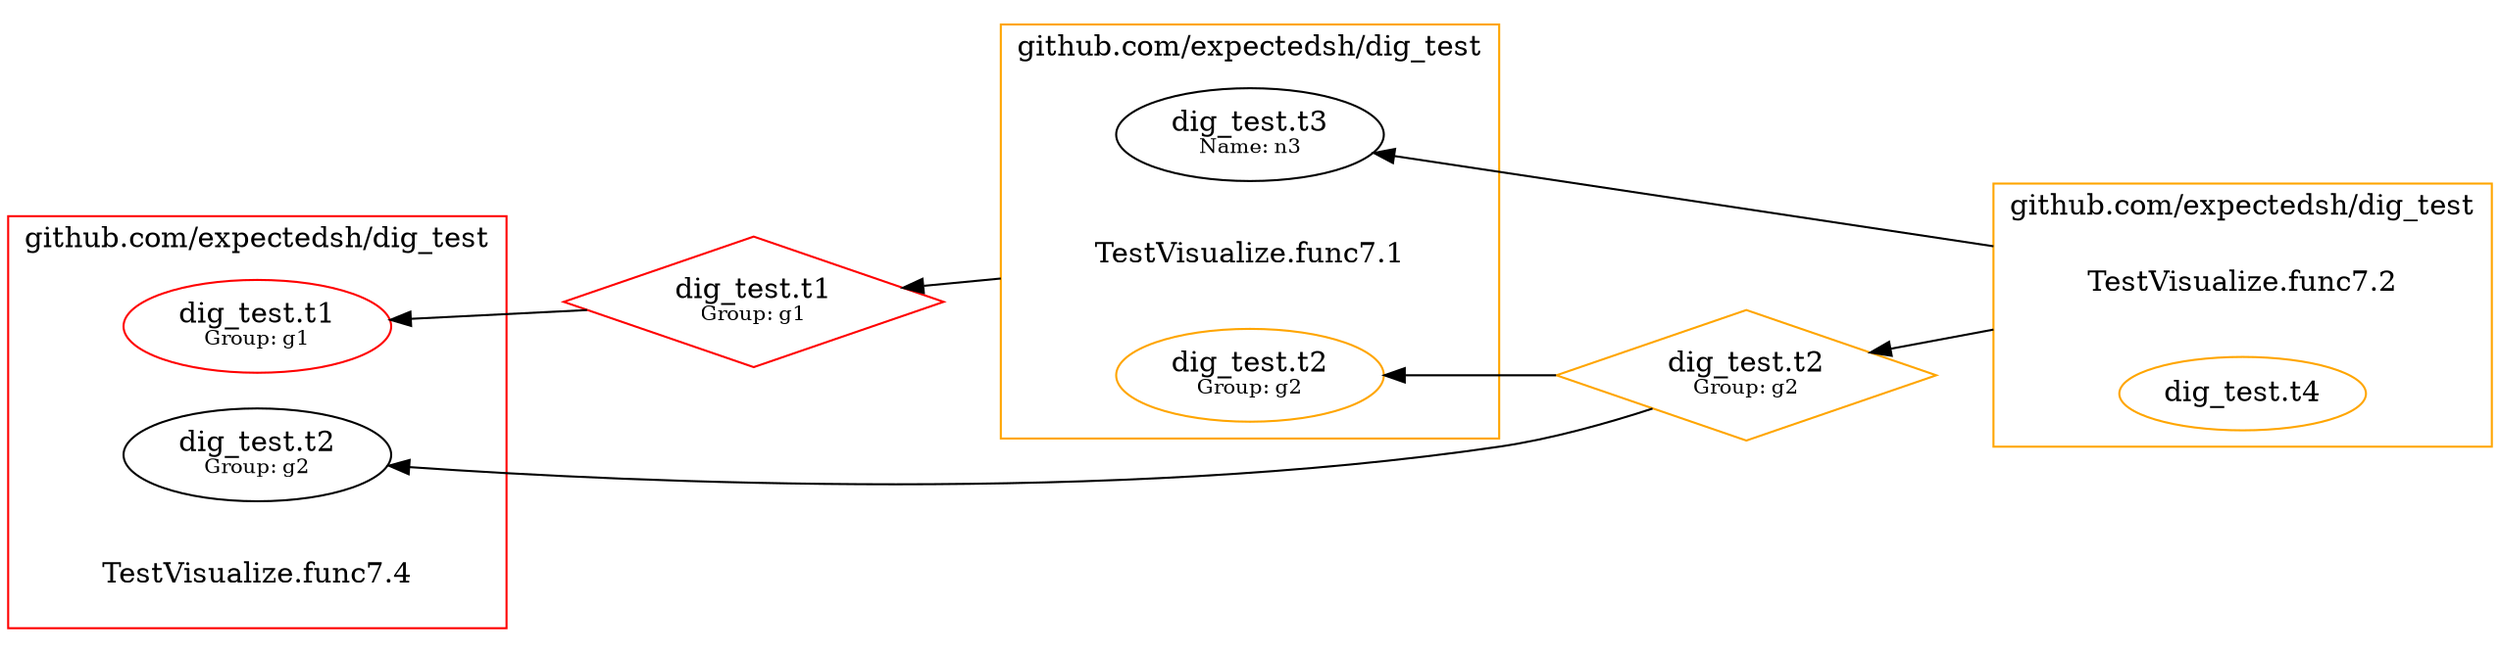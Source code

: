digraph {
	rankdir=RL;
	graph [compound=true];
	"[type=dig_test.t1 group=g1]" [shape=diamond label=<dig_test.t1<BR /><FONT POINT-SIZE="10">Group: g1</FONT>> color=red];
		"[type=dig_test.t1 group=g1]" -> "dig_test.t1[group=g1]0";
		
	"[type=dig_test.t2 group=g2]" [shape=diamond label=<dig_test.t2<BR /><FONT POINT-SIZE="10">Group: g2</FONT>> color=orange];
		"[type=dig_test.t2 group=g2]" -> "dig_test.t2[group=g2]0";
		"[type=dig_test.t2 group=g2]" -> "dig_test.t2[group=g2]2";
		
	
		subgraph cluster_0 {
			label = "github.com/expectedsh/dig_test";
			constructor_0 [shape=plaintext label="TestVisualize.func7.1"];
			color=orange;
			"dig_test.t3[name=n3]" [label=<dig_test.t3<BR /><FONT POINT-SIZE="10">Name: n3</FONT>>];
			"dig_test.t2[group=g2]0" [label=<dig_test.t2<BR /><FONT POINT-SIZE="10">Group: g2</FONT>>];
			
		}
		
		
			constructor_0 -> "[type=dig_test.t1 group=g1]" [ltail=cluster_0];
		
		subgraph cluster_1 {
			label = "github.com/expectedsh/dig_test";
			constructor_1 [shape=plaintext label="TestVisualize.func7.2"];
			color=orange;
			"dig_test.t4" [label=<dig_test.t4>];
			
		}
		
			constructor_1 -> "dig_test.t3[name=n3]" [ltail=cluster_1];
		
		
			constructor_1 -> "[type=dig_test.t2 group=g2]" [ltail=cluster_1];
		
		subgraph cluster_2 {
			label = "github.com/expectedsh/dig_test";
			constructor_2 [shape=plaintext label="TestVisualize.func7.4"];
			color=red;
			"dig_test.t1[group=g1]0" [label=<dig_test.t1<BR /><FONT POINT-SIZE="10">Group: g1</FONT>>];
			"dig_test.t2[group=g2]2" [label=<dig_test.t2<BR /><FONT POINT-SIZE="10">Group: g2</FONT>>];
			
		}
		
		
	"dig_test.t2[group=g2]0" [color=orange];
	"dig_test.t4" [color=orange];
	"dig_test.t1[group=g1]0" [color=red];
	
}
